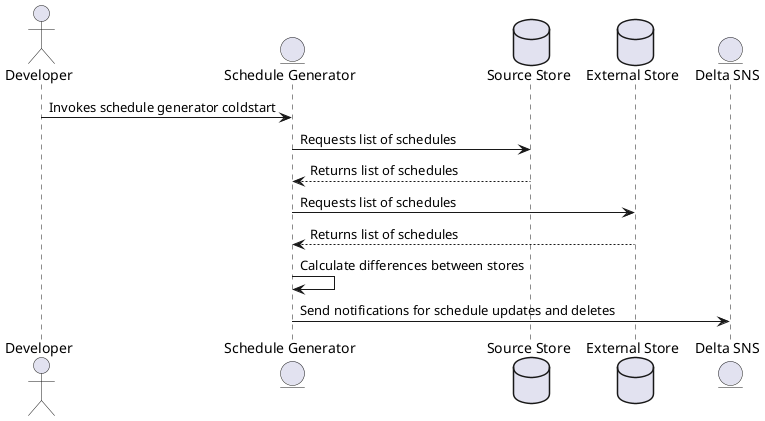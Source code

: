 @startuml Final Coldstart
actor Developer as dev
entity "Schedule Generator" as sg
database "Source Store" as sm
database "External Store" as bsd
entity "Delta SNS" as sns

dev -> sg : Invokes schedule generator coldstart
sg -> sm  : Requests list of schedules
sg <-- sm : Returns list of schedules
sg -> bsd  : Requests list of schedules
sg <-- bsd : Returns list of schedules
sg -> sg : Calculate differences between stores
sg -> sns : Send notifications for schedule updates and deletes

@enduml
